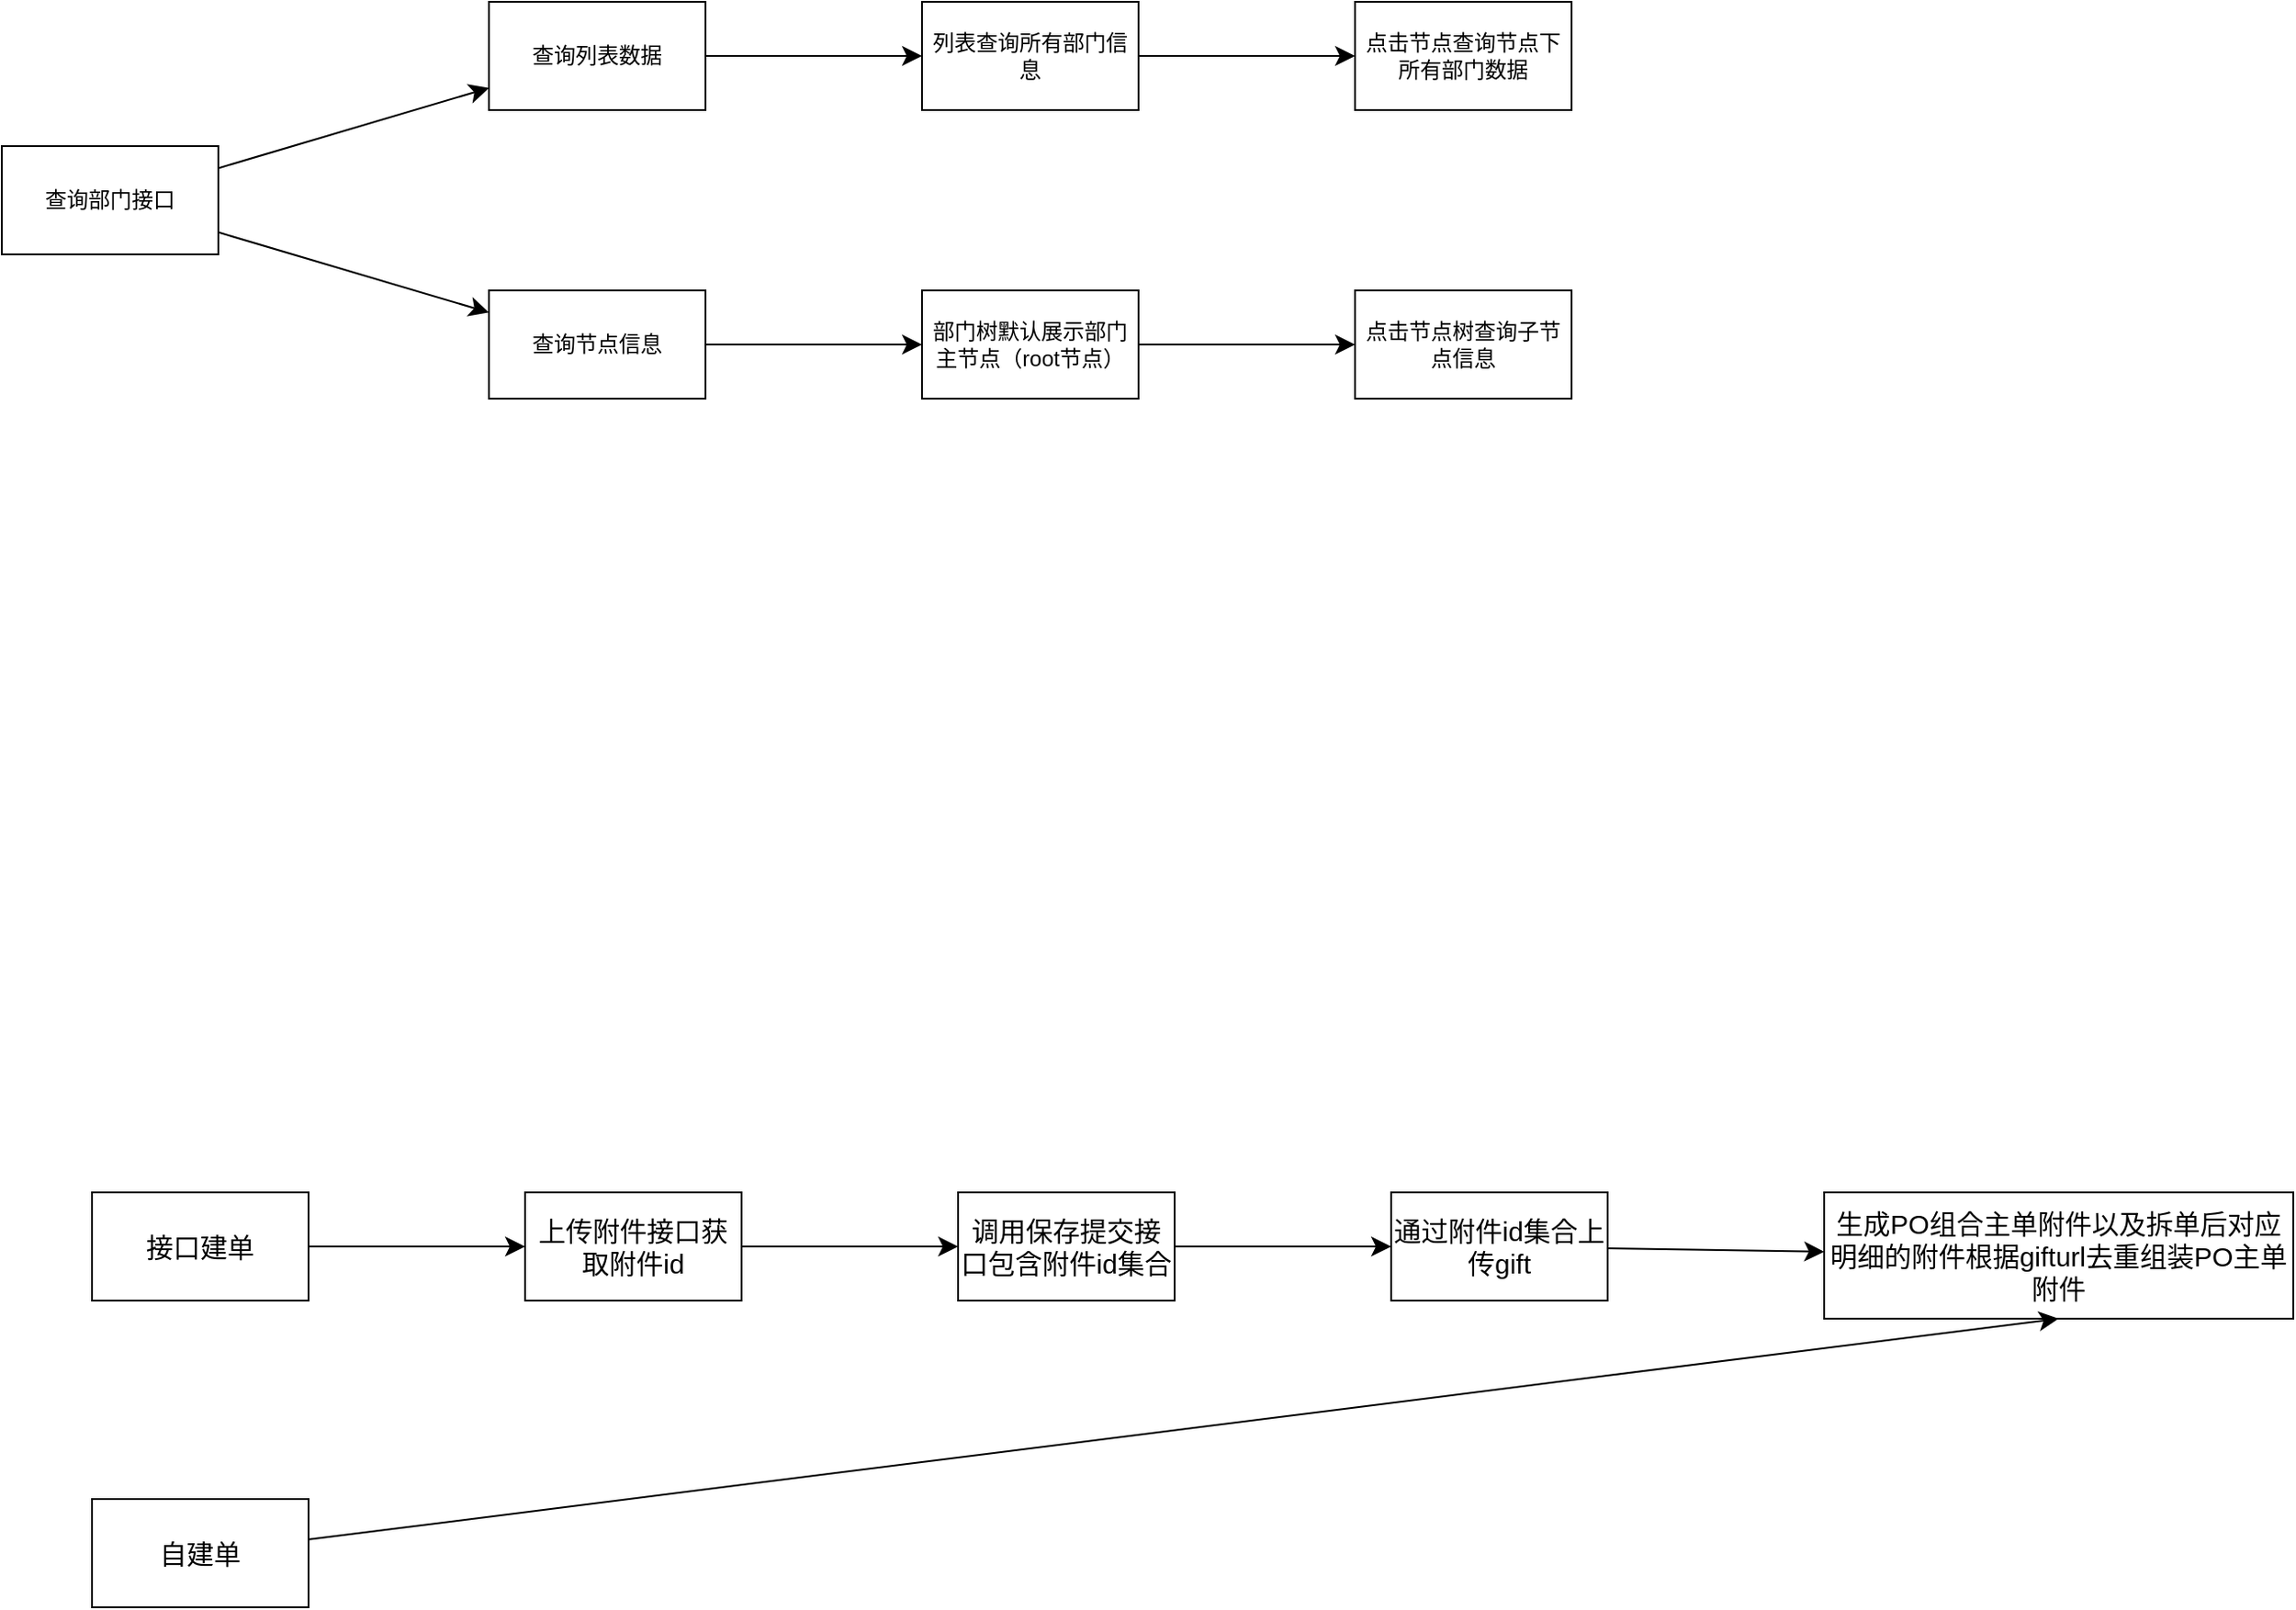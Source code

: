 <mxfile version="24.2.5" type="device">
  <diagram name="第 1 页" id="tSuIuVMYQnbpF5Sk9cVa">
    <mxGraphModel dx="2634" dy="1691" grid="1" gridSize="10" guides="1" tooltips="1" connect="1" arrows="1" fold="1" page="0" pageScale="1" pageWidth="1000000" pageHeight="1000000" math="0" shadow="0">
      <root>
        <mxCell id="0" />
        <mxCell id="1" parent="0" />
        <mxCell id="9yCGo-c2w3FBcdHBGGWO-3" value="" style="edgeStyle=none;curved=1;rounded=0;orthogonalLoop=1;jettySize=auto;html=1;fontSize=12;startSize=8;endSize=8;" edge="1" parent="1" source="9yCGo-c2w3FBcdHBGGWO-1" target="9yCGo-c2w3FBcdHBGGWO-2">
          <mxGeometry relative="1" as="geometry" />
        </mxCell>
        <mxCell id="9yCGo-c2w3FBcdHBGGWO-5" value="" style="edgeStyle=none;curved=1;rounded=0;orthogonalLoop=1;jettySize=auto;html=1;fontSize=12;startSize=8;endSize=8;" edge="1" parent="1" source="9yCGo-c2w3FBcdHBGGWO-1" target="9yCGo-c2w3FBcdHBGGWO-4">
          <mxGeometry relative="1" as="geometry" />
        </mxCell>
        <mxCell id="9yCGo-c2w3FBcdHBGGWO-1" value="查询部门接口" style="rounded=0;whiteSpace=wrap;html=1;" vertex="1" parent="1">
          <mxGeometry x="-1200" y="-620" width="120" height="60" as="geometry" />
        </mxCell>
        <mxCell id="9yCGo-c2w3FBcdHBGGWO-9" value="" style="edgeStyle=none;curved=1;rounded=0;orthogonalLoop=1;jettySize=auto;html=1;fontSize=12;startSize=8;endSize=8;" edge="1" parent="1" source="9yCGo-c2w3FBcdHBGGWO-2" target="9yCGo-c2w3FBcdHBGGWO-8">
          <mxGeometry relative="1" as="geometry" />
        </mxCell>
        <mxCell id="9yCGo-c2w3FBcdHBGGWO-2" value="查询列表数据" style="rounded=0;whiteSpace=wrap;html=1;" vertex="1" parent="1">
          <mxGeometry x="-930" y="-700" width="120" height="60" as="geometry" />
        </mxCell>
        <mxCell id="9yCGo-c2w3FBcdHBGGWO-7" value="" style="edgeStyle=none;curved=1;rounded=0;orthogonalLoop=1;jettySize=auto;html=1;fontSize=12;startSize=8;endSize=8;" edge="1" parent="1" source="9yCGo-c2w3FBcdHBGGWO-4" target="9yCGo-c2w3FBcdHBGGWO-6">
          <mxGeometry relative="1" as="geometry" />
        </mxCell>
        <mxCell id="9yCGo-c2w3FBcdHBGGWO-4" value="查询节点信息" style="rounded=0;whiteSpace=wrap;html=1;" vertex="1" parent="1">
          <mxGeometry x="-930" y="-540" width="120" height="60" as="geometry" />
        </mxCell>
        <mxCell id="9yCGo-c2w3FBcdHBGGWO-11" value="" style="edgeStyle=none;curved=1;rounded=0;orthogonalLoop=1;jettySize=auto;html=1;fontSize=12;startSize=8;endSize=8;" edge="1" parent="1" source="9yCGo-c2w3FBcdHBGGWO-6" target="9yCGo-c2w3FBcdHBGGWO-10">
          <mxGeometry relative="1" as="geometry" />
        </mxCell>
        <mxCell id="9yCGo-c2w3FBcdHBGGWO-6" value="部门树默认展示部门主节点（root节点）" style="rounded=0;whiteSpace=wrap;html=1;" vertex="1" parent="1">
          <mxGeometry x="-690" y="-540" width="120" height="60" as="geometry" />
        </mxCell>
        <mxCell id="9yCGo-c2w3FBcdHBGGWO-13" value="" style="edgeStyle=none;curved=1;rounded=0;orthogonalLoop=1;jettySize=auto;html=1;fontSize=12;startSize=8;endSize=8;" edge="1" parent="1" source="9yCGo-c2w3FBcdHBGGWO-8" target="9yCGo-c2w3FBcdHBGGWO-12">
          <mxGeometry relative="1" as="geometry" />
        </mxCell>
        <mxCell id="9yCGo-c2w3FBcdHBGGWO-8" value="列表查询所有部门信息" style="rounded=0;whiteSpace=wrap;html=1;" vertex="1" parent="1">
          <mxGeometry x="-690" y="-700" width="120" height="60" as="geometry" />
        </mxCell>
        <mxCell id="9yCGo-c2w3FBcdHBGGWO-10" value="点击节点树查询子节点信息" style="rounded=0;whiteSpace=wrap;html=1;" vertex="1" parent="1">
          <mxGeometry x="-450" y="-540" width="120" height="60" as="geometry" />
        </mxCell>
        <mxCell id="9yCGo-c2w3FBcdHBGGWO-12" value="点击节点查询节点下所有部门数据" style="rounded=0;whiteSpace=wrap;html=1;" vertex="1" parent="1">
          <mxGeometry x="-450" y="-700" width="120" height="60" as="geometry" />
        </mxCell>
        <mxCell id="9yCGo-c2w3FBcdHBGGWO-16" value="" style="edgeStyle=none;curved=1;rounded=0;orthogonalLoop=1;jettySize=auto;html=1;fontSize=12;startSize=8;endSize=8;" edge="1" parent="1" source="9yCGo-c2w3FBcdHBGGWO-14" target="9yCGo-c2w3FBcdHBGGWO-15">
          <mxGeometry relative="1" as="geometry" />
        </mxCell>
        <mxCell id="9yCGo-c2w3FBcdHBGGWO-14" value="&lt;font style=&quot;font-size: 15px;&quot;&gt;接口建单&lt;/font&gt;" style="rounded=0;whiteSpace=wrap;html=1;" vertex="1" parent="1">
          <mxGeometry x="-1150" y="-40" width="120" height="60" as="geometry" />
        </mxCell>
        <mxCell id="9yCGo-c2w3FBcdHBGGWO-18" value="" style="edgeStyle=none;curved=1;rounded=0;orthogonalLoop=1;jettySize=auto;html=1;fontSize=12;startSize=8;endSize=8;" edge="1" parent="1" source="9yCGo-c2w3FBcdHBGGWO-15" target="9yCGo-c2w3FBcdHBGGWO-17">
          <mxGeometry relative="1" as="geometry" />
        </mxCell>
        <mxCell id="9yCGo-c2w3FBcdHBGGWO-15" value="&lt;font style=&quot;font-size: 15px;&quot;&gt;上传附件接口获取附件id&lt;/font&gt;" style="rounded=0;whiteSpace=wrap;html=1;" vertex="1" parent="1">
          <mxGeometry x="-910" y="-40" width="120" height="60" as="geometry" />
        </mxCell>
        <mxCell id="9yCGo-c2w3FBcdHBGGWO-20" value="" style="edgeStyle=none;curved=1;rounded=0;orthogonalLoop=1;jettySize=auto;html=1;fontSize=12;startSize=8;endSize=8;" edge="1" parent="1" source="9yCGo-c2w3FBcdHBGGWO-17" target="9yCGo-c2w3FBcdHBGGWO-19">
          <mxGeometry relative="1" as="geometry" />
        </mxCell>
        <mxCell id="9yCGo-c2w3FBcdHBGGWO-17" value="&lt;font style=&quot;font-size: 15px;&quot;&gt;调用保存提交接口包含附件id集合&lt;/font&gt;" style="rounded=0;whiteSpace=wrap;html=1;" vertex="1" parent="1">
          <mxGeometry x="-670" y="-40" width="120" height="60" as="geometry" />
        </mxCell>
        <mxCell id="9yCGo-c2w3FBcdHBGGWO-22" value="" style="edgeStyle=none;curved=1;rounded=0;orthogonalLoop=1;jettySize=auto;html=1;fontSize=12;startSize=8;endSize=8;" edge="1" parent="1" source="9yCGo-c2w3FBcdHBGGWO-19" target="9yCGo-c2w3FBcdHBGGWO-21">
          <mxGeometry relative="1" as="geometry" />
        </mxCell>
        <mxCell id="9yCGo-c2w3FBcdHBGGWO-19" value="&lt;font style=&quot;font-size: 15px;&quot;&gt;通过附件id集合上传gift&lt;/font&gt;" style="rounded=0;whiteSpace=wrap;html=1;" vertex="1" parent="1">
          <mxGeometry x="-430" y="-40" width="120" height="60" as="geometry" />
        </mxCell>
        <mxCell id="9yCGo-c2w3FBcdHBGGWO-21" value="&lt;font style=&quot;font-size: 15px;&quot;&gt;生成PO组合主单附件以及拆单后对应明细的附件根据gifturl去重组装PO主单附件&lt;/font&gt;" style="rounded=0;whiteSpace=wrap;html=1;" vertex="1" parent="1">
          <mxGeometry x="-190" y="-40" width="260" height="70" as="geometry" />
        </mxCell>
        <mxCell id="9yCGo-c2w3FBcdHBGGWO-24" style="edgeStyle=none;curved=1;rounded=0;orthogonalLoop=1;jettySize=auto;html=1;entryX=0.5;entryY=1;entryDx=0;entryDy=0;fontSize=12;startSize=8;endSize=8;" edge="1" parent="1" source="9yCGo-c2w3FBcdHBGGWO-23" target="9yCGo-c2w3FBcdHBGGWO-21">
          <mxGeometry relative="1" as="geometry" />
        </mxCell>
        <mxCell id="9yCGo-c2w3FBcdHBGGWO-23" value="&lt;font style=&quot;font-size: 15px;&quot;&gt;自建单&lt;/font&gt;" style="rounded=0;whiteSpace=wrap;html=1;" vertex="1" parent="1">
          <mxGeometry x="-1150" y="130" width="120" height="60" as="geometry" />
        </mxCell>
      </root>
    </mxGraphModel>
  </diagram>
</mxfile>
